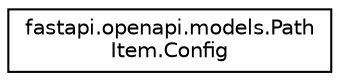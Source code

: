 digraph "Graphical Class Hierarchy"
{
 // LATEX_PDF_SIZE
  edge [fontname="Helvetica",fontsize="10",labelfontname="Helvetica",labelfontsize="10"];
  node [fontname="Helvetica",fontsize="10",shape=record];
  rankdir="LR";
  Node0 [label="fastapi.openapi.models.Path\lItem.Config",height=0.2,width=0.4,color="black", fillcolor="white", style="filled",URL="$classfastapi_1_1openapi_1_1models_1_1PathItem_1_1Config.html",tooltip=" "];
}

